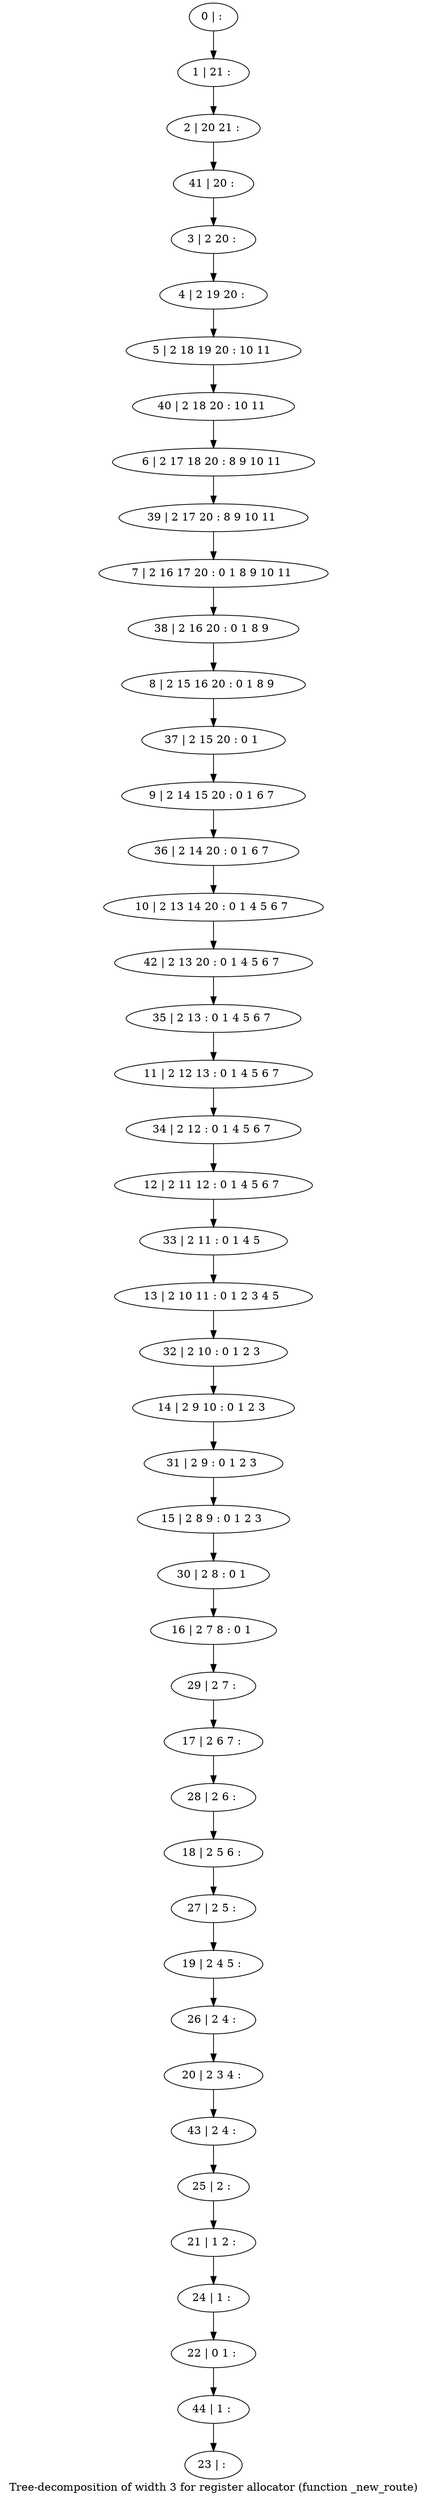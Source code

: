 digraph G {
graph [label="Tree-decomposition of width 3 for register allocator (function _new_route)"]
0[label="0 | : "];
1[label="1 | 21 : "];
2[label="2 | 20 21 : "];
3[label="3 | 2 20 : "];
4[label="4 | 2 19 20 : "];
5[label="5 | 2 18 19 20 : 10 11 "];
6[label="6 | 2 17 18 20 : 8 9 10 11 "];
7[label="7 | 2 16 17 20 : 0 1 8 9 10 11 "];
8[label="8 | 2 15 16 20 : 0 1 8 9 "];
9[label="9 | 2 14 15 20 : 0 1 6 7 "];
10[label="10 | 2 13 14 20 : 0 1 4 5 6 7 "];
11[label="11 | 2 12 13 : 0 1 4 5 6 7 "];
12[label="12 | 2 11 12 : 0 1 4 5 6 7 "];
13[label="13 | 2 10 11 : 0 1 2 3 4 5 "];
14[label="14 | 2 9 10 : 0 1 2 3 "];
15[label="15 | 2 8 9 : 0 1 2 3 "];
16[label="16 | 2 7 8 : 0 1 "];
17[label="17 | 2 6 7 : "];
18[label="18 | 2 5 6 : "];
19[label="19 | 2 4 5 : "];
20[label="20 | 2 3 4 : "];
21[label="21 | 1 2 : "];
22[label="22 | 0 1 : "];
23[label="23 | : "];
24[label="24 | 1 : "];
25[label="25 | 2 : "];
26[label="26 | 2 4 : "];
27[label="27 | 2 5 : "];
28[label="28 | 2 6 : "];
29[label="29 | 2 7 : "];
30[label="30 | 2 8 : 0 1 "];
31[label="31 | 2 9 : 0 1 2 3 "];
32[label="32 | 2 10 : 0 1 2 3 "];
33[label="33 | 2 11 : 0 1 4 5 "];
34[label="34 | 2 12 : 0 1 4 5 6 7 "];
35[label="35 | 2 13 : 0 1 4 5 6 7 "];
36[label="36 | 2 14 20 : 0 1 6 7 "];
37[label="37 | 2 15 20 : 0 1 "];
38[label="38 | 2 16 20 : 0 1 8 9 "];
39[label="39 | 2 17 20 : 8 9 10 11 "];
40[label="40 | 2 18 20 : 10 11 "];
41[label="41 | 20 : "];
42[label="42 | 2 13 20 : 0 1 4 5 6 7 "];
43[label="43 | 2 4 : "];
44[label="44 | 1 : "];
0->1 ;
1->2 ;
3->4 ;
4->5 ;
24->22 ;
21->24 ;
25->21 ;
26->20 ;
19->26 ;
27->19 ;
18->27 ;
28->18 ;
17->28 ;
29->17 ;
16->29 ;
30->16 ;
15->30 ;
31->15 ;
14->31 ;
32->14 ;
13->32 ;
33->13 ;
12->33 ;
34->12 ;
11->34 ;
35->11 ;
36->10 ;
9->36 ;
37->9 ;
8->37 ;
38->8 ;
7->38 ;
39->7 ;
6->39 ;
40->6 ;
5->40 ;
41->3 ;
2->41 ;
42->35 ;
10->42 ;
43->25 ;
20->43 ;
44->23 ;
22->44 ;
}

